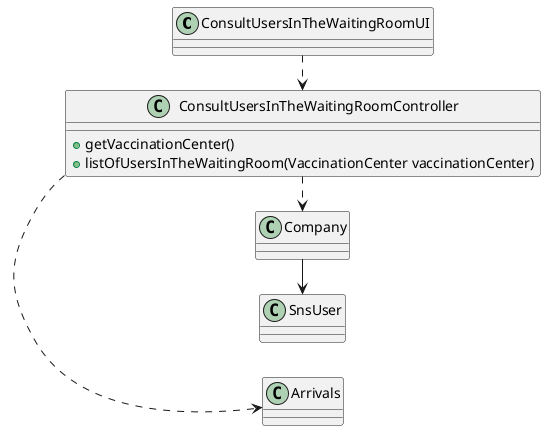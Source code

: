 @startuml
'https://plantuml.com/class-diagram




class ConsultUsersInTheWaitingRoomUI

class ConsultUsersInTheWaitingRoomController{
+getVaccinationCenter()
+listOfUsersInTheWaitingRoom(VaccinationCenter vaccinationCenter)
}

class Arrivals

class Company

class SnsUser


left to right direction

ConsultUsersInTheWaitingRoomUI .> ConsultUsersInTheWaitingRoomController
ConsultUsersInTheWaitingRoomController .> Arrivals
ConsultUsersInTheWaitingRoomController .> Company
Company -> SnsUser


@enduml
